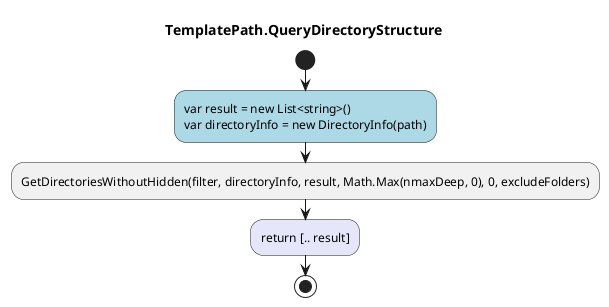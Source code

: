 @startuml TemplatePath.QueryDirectoryStructure
title TemplatePath.QueryDirectoryStructure
start
#LightBlue:var result = new List<string>()
var directoryInfo = new DirectoryInfo(path);
:GetDirectoriesWithoutHidden(filter, directoryInfo, result, Math.Max(nmaxDeep, 0), 0, excludeFolders);
#Lavender:return [.. result];
stop
@enduml

